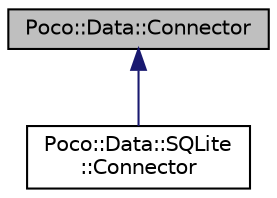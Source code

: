 digraph "Poco::Data::Connector"
{
 // LATEX_PDF_SIZE
  edge [fontname="Helvetica",fontsize="10",labelfontname="Helvetica",labelfontsize="10"];
  node [fontname="Helvetica",fontsize="10",shape=record];
  Node1 [label="Poco::Data::Connector",height=0.2,width=0.4,color="black", fillcolor="grey75", style="filled", fontcolor="black",tooltip=" "];
  Node1 -> Node2 [dir="back",color="midnightblue",fontsize="10",style="solid"];
  Node2 [label="Poco::Data::SQLite\l::Connector",height=0.2,width=0.4,color="black", fillcolor="white", style="filled",URL="$classPoco_1_1Data_1_1SQLite_1_1Connector.html",tooltip="Connector instantiates SqLite SessionImpl objects."];
}
